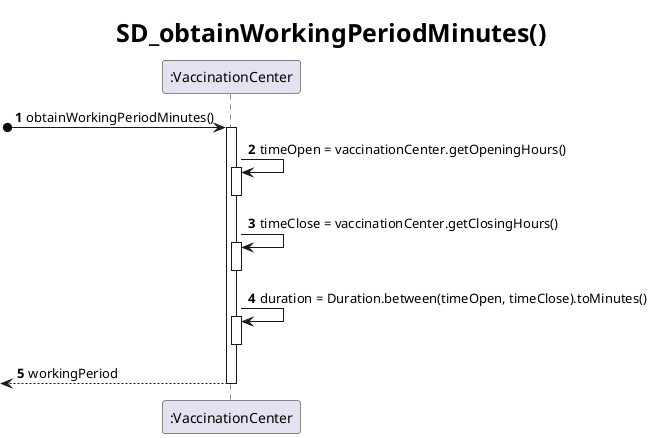 @startuml
autonumber

skinparam titleFontSize 25


participant ":VaccinationCenter" as VC

title : SD_obtainWorkingPeriodMinutes()

'1'
[o-> VC : obtainWorkingPeriodMinutes()
activate VC

'2'
VC -> VC : timeOpen = vaccinationCenter.getOpeningHours()
activate VC
deactivate VC
'3'
VC -> VC : timeClose = vaccinationCenter.getClosingHours()
activate VC
deactivate VC
'4'
VC -> VC : duration = Duration.between(timeOpen, timeClose).toMinutes()
activate VC
deactivate VC
'5'
[<-- VC : workingPeriod

deactivate VC















@enduml
